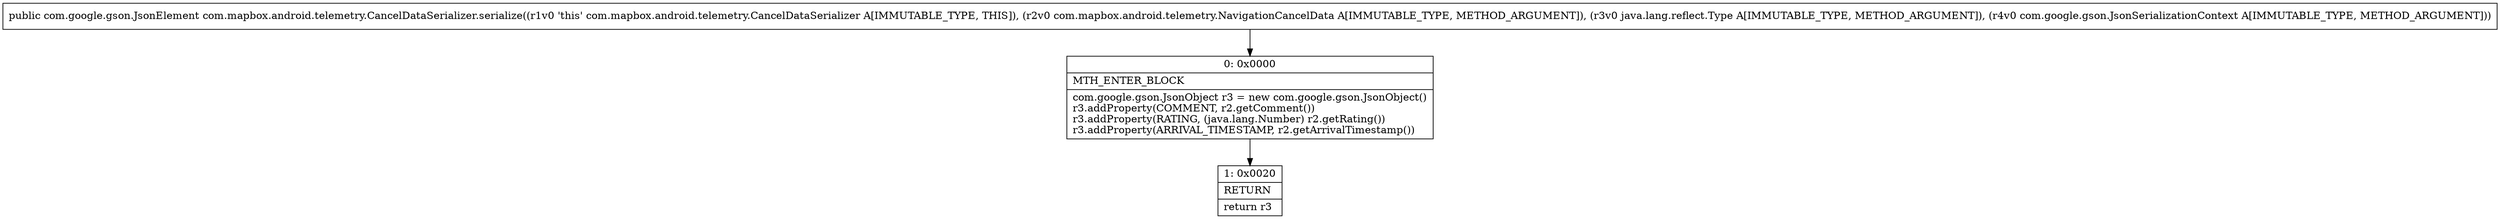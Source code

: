digraph "CFG forcom.mapbox.android.telemetry.CancelDataSerializer.serialize(Lcom\/mapbox\/android\/telemetry\/NavigationCancelData;Ljava\/lang\/reflect\/Type;Lcom\/google\/gson\/JsonSerializationContext;)Lcom\/google\/gson\/JsonElement;" {
Node_0 [shape=record,label="{0\:\ 0x0000|MTH_ENTER_BLOCK\l|com.google.gson.JsonObject r3 = new com.google.gson.JsonObject()\lr3.addProperty(COMMENT, r2.getComment())\lr3.addProperty(RATING, (java.lang.Number) r2.getRating())\lr3.addProperty(ARRIVAL_TIMESTAMP, r2.getArrivalTimestamp())\l}"];
Node_1 [shape=record,label="{1\:\ 0x0020|RETURN\l|return r3\l}"];
MethodNode[shape=record,label="{public com.google.gson.JsonElement com.mapbox.android.telemetry.CancelDataSerializer.serialize((r1v0 'this' com.mapbox.android.telemetry.CancelDataSerializer A[IMMUTABLE_TYPE, THIS]), (r2v0 com.mapbox.android.telemetry.NavigationCancelData A[IMMUTABLE_TYPE, METHOD_ARGUMENT]), (r3v0 java.lang.reflect.Type A[IMMUTABLE_TYPE, METHOD_ARGUMENT]), (r4v0 com.google.gson.JsonSerializationContext A[IMMUTABLE_TYPE, METHOD_ARGUMENT])) }"];
MethodNode -> Node_0;
Node_0 -> Node_1;
}

